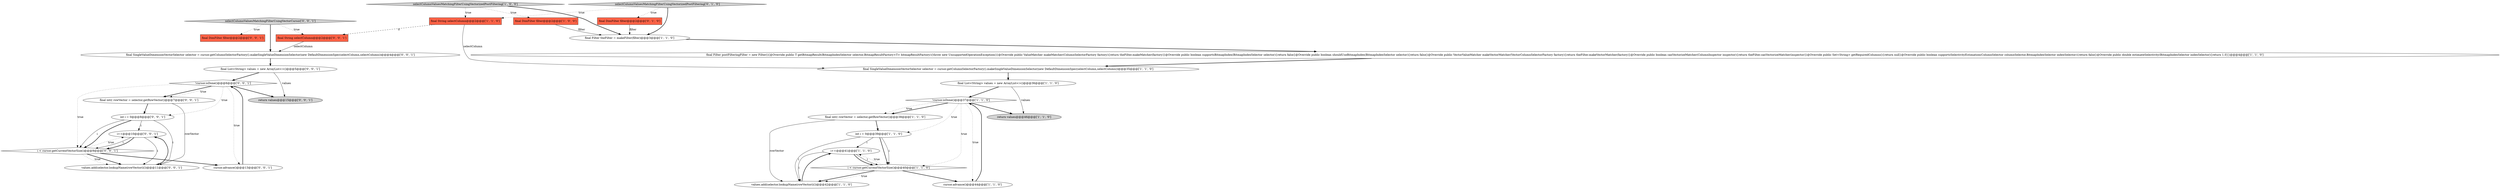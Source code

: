digraph {
28 [style = filled, label = "!cursor.isDone()@@@6@@@['0', '0', '1']", fillcolor = white, shape = diamond image = "AAA0AAABBB3BBB"];
2 [style = filled, label = "final List<String> values = new ArrayList<>()@@@36@@@['1', '1', '0']", fillcolor = white, shape = ellipse image = "AAA0AAABBB1BBB"];
13 [style = filled, label = "i++@@@41@@@['1', '1', '0']", fillcolor = white, shape = ellipse image = "AAA0AAABBB1BBB"];
17 [style = filled, label = "final DimFilter filter@@@2@@@['0', '0', '1']", fillcolor = tomato, shape = box image = "AAA0AAABBB3BBB"];
9 [style = filled, label = "final int(( rowVector = selector.getRowVector()@@@38@@@['1', '1', '0']", fillcolor = white, shape = ellipse image = "AAA0AAABBB1BBB"];
11 [style = filled, label = "final String selectColumn@@@2@@@['1', '1', '0']", fillcolor = tomato, shape = box image = "AAA0AAABBB1BBB"];
5 [style = filled, label = "selectColumnValuesMatchingFilterUsingVectorizedPostFiltering['1', '0', '0']", fillcolor = lightgray, shape = diamond image = "AAA0AAABBB1BBB"];
0 [style = filled, label = "final SingleValueDimensionVectorSelector selector = cursor.getColumnSelectorFactory().makeSingleValueDimensionSelector(new DefaultDimensionSpec(selectColumn,selectColumn))@@@35@@@['1', '1', '0']", fillcolor = white, shape = ellipse image = "AAA0AAABBB1BBB"];
27 [style = filled, label = "selectColumnValuesMatchingFilterUsingVectorCursor['0', '0', '1']", fillcolor = lightgray, shape = diamond image = "AAA0AAABBB3BBB"];
26 [style = filled, label = "final List<String> values = new ArrayList<>()@@@5@@@['0', '0', '1']", fillcolor = white, shape = ellipse image = "AAA0AAABBB3BBB"];
23 [style = filled, label = "final int(( rowVector = selector.getRowVector()@@@7@@@['0', '0', '1']", fillcolor = white, shape = ellipse image = "AAA0AAABBB3BBB"];
18 [style = filled, label = "i++@@@10@@@['0', '0', '1']", fillcolor = white, shape = ellipse image = "AAA0AAABBB3BBB"];
10 [style = filled, label = "int i = 0@@@39@@@['1', '1', '0']", fillcolor = white, shape = ellipse image = "AAA0AAABBB1BBB"];
29 [style = filled, label = "i < cursor.getCurrentVectorSize()@@@9@@@['0', '0', '1']", fillcolor = white, shape = diamond image = "AAA0AAABBB3BBB"];
8 [style = filled, label = "!cursor.isDone()@@@37@@@['1', '1', '0']", fillcolor = white, shape = diamond image = "AAA0AAABBB1BBB"];
21 [style = filled, label = "cursor.advance()@@@13@@@['0', '0', '1']", fillcolor = white, shape = ellipse image = "AAA0AAABBB3BBB"];
25 [style = filled, label = "int i = 0@@@8@@@['0', '0', '1']", fillcolor = white, shape = ellipse image = "AAA0AAABBB3BBB"];
1 [style = filled, label = "i < cursor.getCurrentVectorSize()@@@40@@@['1', '1', '0']", fillcolor = white, shape = diamond image = "AAA0AAABBB1BBB"];
19 [style = filled, label = "final String selectColumn@@@2@@@['0', '0', '1']", fillcolor = tomato, shape = box image = "AAA0AAABBB3BBB"];
3 [style = filled, label = "return values@@@46@@@['1', '1', '0']", fillcolor = lightgray, shape = ellipse image = "AAA0AAABBB1BBB"];
20 [style = filled, label = "final SingleValueDimensionVectorSelector selector = cursor.getColumnSelectorFactory().makeSingleValueDimensionSelector(new DefaultDimensionSpec(selectColumn,selectColumn))@@@4@@@['0', '0', '1']", fillcolor = white, shape = ellipse image = "AAA0AAABBB3BBB"];
16 [style = filled, label = "selectColumnValuesMatchingFilterUsingVectorizedPostFiltering['0', '1', '0']", fillcolor = lightgray, shape = diamond image = "AAA0AAABBB2BBB"];
7 [style = filled, label = "final Filter postFilteringFilter = new Filter(){@Override public T getBitmapResult(BitmapIndexSelector selector,BitmapResultFactory<T> bitmapResultFactory){throw new UnsupportedOperationException()}@Override public ValueMatcher makeMatcher(ColumnSelectorFactory factory){return theFilter.makeMatcher(factory)}@Override public boolean supportsBitmapIndex(BitmapIndexSelector selector){return false}@Override public boolean shouldUseBitmapIndex(BitmapIndexSelector selector){return false}@Override public VectorValueMatcher makeVectorMatcher(VectorColumnSelectorFactory factory){return theFilter.makeVectorMatcher(factory)}@Override public boolean canVectorizeMatcher(ColumnInspector inspector){return theFilter.canVectorizeMatcher(inspector)}@Override public Set<String> getRequiredColumns(){return null}@Override public boolean supportsSelectivityEstimation(ColumnSelector columnSelector,BitmapIndexSelector indexSelector){return false}@Override public double estimateSelectivity(BitmapIndexSelector indexSelector){return 1.0}}@@@4@@@['1', '1', '0']", fillcolor = white, shape = ellipse image = "AAA0AAABBB1BBB"];
4 [style = filled, label = "final DimFilter filter@@@2@@@['1', '0', '0']", fillcolor = tomato, shape = box image = "AAA0AAABBB1BBB"];
15 [style = filled, label = "final DimFilter filter@@@2@@@['0', '1', '0']", fillcolor = tomato, shape = box image = "AAA0AAABBB2BBB"];
24 [style = filled, label = "return values@@@15@@@['0', '0', '1']", fillcolor = lightgray, shape = ellipse image = "AAA0AAABBB3BBB"];
14 [style = filled, label = "cursor.advance()@@@44@@@['1', '1', '0']", fillcolor = white, shape = ellipse image = "AAA0AAABBB1BBB"];
6 [style = filled, label = "final Filter theFilter = makeFilter(filter)@@@3@@@['1', '1', '0']", fillcolor = white, shape = ellipse image = "AAA0AAABBB1BBB"];
22 [style = filled, label = "values.add(selector.lookupName(rowVector(i())@@@11@@@['0', '0', '1']", fillcolor = white, shape = ellipse image = "AAA0AAABBB3BBB"];
12 [style = filled, label = "values.add(selector.lookupName(rowVector(i())@@@42@@@['1', '1', '0']", fillcolor = white, shape = ellipse image = "AAA0AAABBB1BBB"];
8->10 [style = dotted, label="true"];
29->21 [style = bold, label=""];
19->20 [style = solid, label="selectColumn"];
25->29 [style = bold, label=""];
23->25 [style = bold, label=""];
5->11 [style = dotted, label="true"];
8->9 [style = bold, label=""];
25->18 [style = solid, label="i"];
13->12 [style = solid, label="i"];
1->12 [style = bold, label=""];
27->17 [style = dotted, label="true"];
10->13 [style = solid, label="i"];
28->23 [style = bold, label=""];
5->4 [style = dotted, label="true"];
18->29 [style = solid, label="i"];
27->19 [style = dotted, label="true"];
4->6 [style = solid, label="filter"];
1->14 [style = bold, label=""];
27->20 [style = bold, label=""];
16->15 [style = dotted, label="true"];
11->19 [style = dashed, label="0"];
8->3 [style = bold, label=""];
2->8 [style = bold, label=""];
12->13 [style = bold, label=""];
9->12 [style = solid, label="rowVector"];
10->1 [style = bold, label=""];
25->22 [style = solid, label="i"];
29->18 [style = dotted, label="true"];
28->24 [style = bold, label=""];
28->25 [style = dotted, label="true"];
15->6 [style = solid, label="filter"];
1->13 [style = dotted, label="true"];
7->0 [style = bold, label=""];
25->29 [style = solid, label="i"];
1->12 [style = dotted, label="true"];
14->8 [style = bold, label=""];
16->6 [style = bold, label=""];
22->18 [style = bold, label=""];
26->28 [style = bold, label=""];
2->3 [style = solid, label="values"];
16->11 [style = dotted, label="true"];
13->1 [style = bold, label=""];
29->22 [style = bold, label=""];
8->14 [style = dotted, label="true"];
28->23 [style = dotted, label="true"];
9->10 [style = bold, label=""];
11->0 [style = solid, label="selectColumn"];
26->24 [style = solid, label="values"];
29->22 [style = dotted, label="true"];
0->2 [style = bold, label=""];
6->7 [style = bold, label=""];
10->1 [style = solid, label="i"];
18->22 [style = solid, label="i"];
13->1 [style = solid, label="i"];
20->26 [style = bold, label=""];
8->1 [style = dotted, label="true"];
28->29 [style = dotted, label="true"];
10->12 [style = solid, label="i"];
28->21 [style = dotted, label="true"];
18->29 [style = bold, label=""];
21->28 [style = bold, label=""];
5->6 [style = bold, label=""];
23->22 [style = solid, label="rowVector"];
8->9 [style = dotted, label="true"];
}
